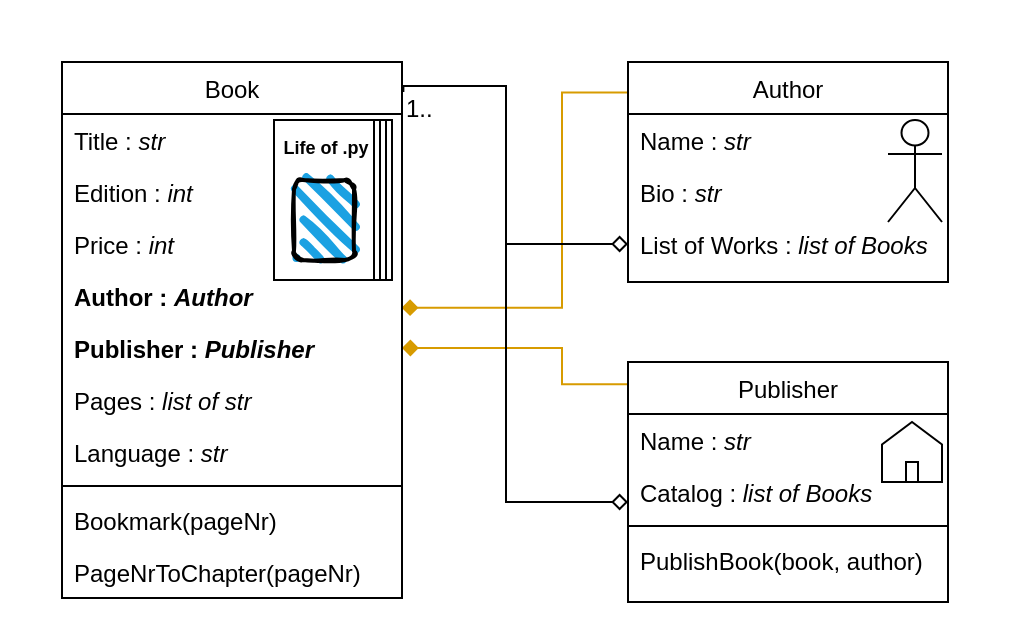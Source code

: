 <mxfile version="13.6.6" type="device"><diagram id="C5RBs43oDa-KdzZeNtuy" name="Page-1"><mxGraphModel dx="593" dy="542" grid="1" gridSize="10" guides="1" tooltips="1" connect="1" arrows="1" fold="1" page="1" pageScale="1" pageWidth="827" pageHeight="1169" math="0" shadow="0"><root><mxCell id="WIyWlLk6GJQsqaUBKTNV-0"/><mxCell id="WIyWlLk6GJQsqaUBKTNV-1" parent="WIyWlLk6GJQsqaUBKTNV-0"/><mxCell id="AhLd6UX4hDye3YUmvzN3-66" value="" style="endArrow=none;shadow=0;strokeWidth=1;rounded=0;endFill=0;edgeStyle=elbowEdgeStyle;elbow=horizontal;exitX=0.999;exitY=0.724;exitDx=0;exitDy=0;exitPerimeter=0;entryX=0.009;entryY=0.139;entryDx=0;entryDy=0;entryPerimeter=0;startArrow=diamond;startFill=1;fillColor=#ffe6cc;strokeColor=#d79b00;" parent="WIyWlLk6GJQsqaUBKTNV-1" source="AhLd6UX4hDye3YUmvzN3-55" target="AhLd6UX4hDye3YUmvzN3-38" edge="1"><mxGeometry x="0.5" y="41" relative="1" as="geometry"><mxPoint x="350" y="220" as="sourcePoint"/><mxPoint x="478" y="220" as="targetPoint"/><mxPoint x="-40" y="32" as="offset"/><Array as="points"><mxPoint x="440" y="275"/><mxPoint x="390" y="350"/><mxPoint x="400" y="325"/></Array></mxGeometry></mxCell><mxCell id="AhLd6UX4hDye3YUmvzN3-70" value="" style="endArrow=none;shadow=0;strokeWidth=1;rounded=0;endFill=0;edgeStyle=elbowEdgeStyle;elbow=horizontal;entryX=-0.001;entryY=0.093;entryDx=0;entryDy=0;entryPerimeter=0;startArrow=diamond;startFill=1;fillColor=#ffe6cc;strokeColor=#d79b00;" parent="WIyWlLk6GJQsqaUBKTNV-1" source="AhLd6UX4hDye3YUmvzN3-57" target="AhLd6UX4hDye3YUmvzN3-44" edge="1"><mxGeometry x="0.5" y="41" relative="1" as="geometry"><mxPoint x="370.0" y="487.534" as="sourcePoint"/><mxPoint x="461.6" y="430" as="targetPoint"/><mxPoint x="-40" y="32" as="offset"/><Array as="points"><mxPoint x="440" y="403"/><mxPoint x="410.16" y="454.71"/><mxPoint x="420.16" y="429.71"/></Array></mxGeometry></mxCell><mxCell id="AhLd6UX4hDye3YUmvzN3-74" value="" style="endArrow=none;shadow=0;strokeWidth=1;rounded=0;endFill=0;edgeStyle=elbowEdgeStyle;elbow=horizontal;exitX=0;exitY=0.5;exitDx=0;exitDy=0;startArrow=diamond;startFill=0;" parent="WIyWlLk6GJQsqaUBKTNV-1" source="AhLd6UX4hDye3YUmvzN3-41" edge="1"><mxGeometry x="0.5" y="41" relative="1" as="geometry"><mxPoint x="300" y="200" as="sourcePoint"/><mxPoint x="360" y="272" as="targetPoint"/><mxPoint x="-40" y="32" as="offset"/><Array as="points"><mxPoint x="412" y="310"/></Array></mxGeometry></mxCell><mxCell id="AhLd6UX4hDye3YUmvzN3-75" value="1.." style="resizable=0;align=left;verticalAlign=bottom;labelBackgroundColor=none;fontSize=12;" parent="AhLd6UX4hDye3YUmvzN3-74" connectable="0" vertex="1"><mxGeometry x="-1" relative="1" as="geometry"><mxPoint x="-113" y="-59" as="offset"/></mxGeometry></mxCell><mxCell id="AhLd6UX4hDye3YUmvzN3-80" value="" style="endArrow=diamond;html=1;edgeStyle=orthogonalEdgeStyle;rounded=0;exitX=1.004;exitY=0.056;exitDx=0;exitDy=0;exitPerimeter=0;endFill=0;" parent="WIyWlLk6GJQsqaUBKTNV-1" source="AhLd6UX4hDye3YUmvzN3-32" target="AhLd6UX4hDye3YUmvzN3-44" edge="1"><mxGeometry width="50" height="50" relative="1" as="geometry"><mxPoint x="440" y="350" as="sourcePoint"/><mxPoint x="470" y="380" as="targetPoint"/><Array as="points"><mxPoint x="361" y="272"/><mxPoint x="412" y="272"/><mxPoint x="412" y="480"/></Array></mxGeometry></mxCell><mxCell id="AhLd6UX4hDye3YUmvzN3-83" value="" style="shape=umlActor;verticalLabelPosition=bottom;verticalAlign=top;html=1;outlineConnect=0;" parent="WIyWlLk6GJQsqaUBKTNV-1" vertex="1"><mxGeometry x="603" y="289" width="27" height="51" as="geometry"/></mxCell><mxCell id="AhLd6UX4hDye3YUmvzN3-103" value="" style="group" parent="WIyWlLk6GJQsqaUBKTNV-1" vertex="1" connectable="0"><mxGeometry x="600" y="440" width="30" height="30" as="geometry"/></mxCell><mxCell id="AhLd6UX4hDye3YUmvzN3-85" value="" style="shape=offPageConnector;whiteSpace=wrap;html=1;rotation=-180;" parent="AhLd6UX4hDye3YUmvzN3-103" vertex="1"><mxGeometry width="30" height="30" as="geometry"/></mxCell><mxCell id="AhLd6UX4hDye3YUmvzN3-89" value="" style="rounded=0;whiteSpace=wrap;html=1;" parent="AhLd6UX4hDye3YUmvzN3-103" vertex="1"><mxGeometry x="12" y="20.0" width="6" height="10.0" as="geometry"/></mxCell><mxCell id="AhLd6UX4hDye3YUmvzN3-32" value="Book" style="swimlane;fontStyle=0;align=center;verticalAlign=top;childLayout=stackLayout;horizontal=1;startSize=26;horizontalStack=0;resizeParent=1;resizeLast=0;collapsible=1;marginBottom=0;rounded=0;shadow=0;strokeWidth=1;" parent="WIyWlLk6GJQsqaUBKTNV-1" vertex="1"><mxGeometry x="190" y="260" width="170" height="268" as="geometry"><mxRectangle x="230" y="140" width="160" height="26" as="alternateBounds"/></mxGeometry></mxCell><mxCell id="AhLd6UX4hDye3YUmvzN3-33" value="Title : &lt;i&gt;str&amp;nbsp;&lt;/i&gt;" style="text;align=left;verticalAlign=top;spacingLeft=4;spacingRight=4;overflow=hidden;rotatable=0;points=[[0,0.5],[1,0.5]];portConstraint=eastwest;html=1;" parent="AhLd6UX4hDye3YUmvzN3-32" vertex="1"><mxGeometry y="26" width="170" height="26" as="geometry"/></mxCell><mxCell id="AhLd6UX4hDye3YUmvzN3-34" value="Edition : &lt;i&gt;int&amp;nbsp;&lt;/i&gt;" style="text;align=left;verticalAlign=top;spacingLeft=4;spacingRight=4;overflow=hidden;rotatable=0;points=[[0,0.5],[1,0.5]];portConstraint=eastwest;rounded=0;shadow=0;html=1;" parent="AhLd6UX4hDye3YUmvzN3-32" vertex="1"><mxGeometry y="52" width="170" height="26" as="geometry"/></mxCell><mxCell id="AhLd6UX4hDye3YUmvzN3-35" value="Price : &lt;i&gt;int&amp;nbsp;&lt;/i&gt;&lt;span&gt;&lt;/span&gt;&lt;span&gt;&lt;/span&gt;" style="text;align=left;verticalAlign=top;spacingLeft=4;spacingRight=4;overflow=hidden;rotatable=0;points=[[0,0.5],[1,0.5]];portConstraint=eastwest;rounded=0;shadow=0;html=1;" parent="AhLd6UX4hDye3YUmvzN3-32" vertex="1"><mxGeometry y="78" width="170" height="26" as="geometry"/></mxCell><mxCell id="AhLd6UX4hDye3YUmvzN3-55" value="Author : &lt;i&gt;Author&amp;nbsp;&lt;/i&gt;" style="text;align=left;verticalAlign=top;spacingLeft=4;spacingRight=4;overflow=hidden;rotatable=0;points=[[0,0.5],[1,0.5]];portConstraint=eastwest;rounded=0;shadow=0;html=1;fontStyle=1" parent="AhLd6UX4hDye3YUmvzN3-32" vertex="1"><mxGeometry y="104" width="170" height="26" as="geometry"/></mxCell><mxCell id="AhLd6UX4hDye3YUmvzN3-57" value="Publisher : &lt;i&gt;Publisher&amp;nbsp;&lt;/i&gt;" style="text;align=left;verticalAlign=top;spacingLeft=4;spacingRight=4;overflow=hidden;rotatable=0;points=[[0,0.5],[1,0.5]];portConstraint=eastwest;rounded=0;shadow=0;html=1;fontStyle=1" parent="AhLd6UX4hDye3YUmvzN3-32" vertex="1"><mxGeometry y="130" width="170" height="26" as="geometry"/></mxCell><mxCell id="AhLd6UX4hDye3YUmvzN3-59" value="Pages : &lt;i&gt;list of str&amp;nbsp;&lt;/i&gt;" style="text;align=left;verticalAlign=top;spacingLeft=4;spacingRight=4;overflow=hidden;rotatable=0;points=[[0,0.5],[1,0.5]];portConstraint=eastwest;rounded=0;shadow=0;html=1;" parent="AhLd6UX4hDye3YUmvzN3-32" vertex="1"><mxGeometry y="156" width="170" height="26" as="geometry"/></mxCell><mxCell id="AhLd6UX4hDye3YUmvzN3-82" value="Language : &lt;i&gt;str&amp;nbsp;&lt;/i&gt;" style="text;align=left;verticalAlign=top;spacingLeft=4;spacingRight=4;overflow=hidden;rotatable=0;points=[[0,0.5],[1,0.5]];portConstraint=eastwest;rounded=0;shadow=0;html=1;" parent="AhLd6UX4hDye3YUmvzN3-32" vertex="1"><mxGeometry y="182" width="170" height="26" as="geometry"/></mxCell><mxCell id="AhLd6UX4hDye3YUmvzN3-36" value="" style="line;html=1;strokeWidth=1;align=left;verticalAlign=middle;spacingTop=-1;spacingLeft=3;spacingRight=3;rotatable=0;labelPosition=right;points=[];portConstraint=eastwest;" parent="AhLd6UX4hDye3YUmvzN3-32" vertex="1"><mxGeometry y="208" width="170" height="8" as="geometry"/></mxCell><mxCell id="AhLd6UX4hDye3YUmvzN3-37" value="Bookmark(pageNr)" style="text;align=left;verticalAlign=top;spacingLeft=4;spacingRight=4;overflow=hidden;rotatable=0;points=[[0,0.5],[1,0.5]];portConstraint=eastwest;" parent="AhLd6UX4hDye3YUmvzN3-32" vertex="1"><mxGeometry y="216" width="170" height="26" as="geometry"/></mxCell><mxCell id="AhLd6UX4hDye3YUmvzN3-81" value="PageNrToChapter(pageNr)" style="text;align=left;verticalAlign=top;spacingLeft=4;spacingRight=4;overflow=hidden;rotatable=0;points=[[0,0.5],[1,0.5]];portConstraint=eastwest;" parent="AhLd6UX4hDye3YUmvzN3-32" vertex="1"><mxGeometry y="242" width="170" height="26" as="geometry"/></mxCell><mxCell id="AhLd6UX4hDye3YUmvzN3-44" value="Publisher" style="swimlane;fontStyle=0;align=center;verticalAlign=top;childLayout=stackLayout;horizontal=1;startSize=26;horizontalStack=0;resizeParent=1;resizeLast=0;collapsible=1;marginBottom=0;rounded=0;shadow=0;strokeWidth=1;" parent="WIyWlLk6GJQsqaUBKTNV-1" vertex="1"><mxGeometry x="473" y="410" width="160" height="120" as="geometry"><mxRectangle x="230" y="140" width="160" height="26" as="alternateBounds"/></mxGeometry></mxCell><mxCell id="AhLd6UX4hDye3YUmvzN3-45" value="Name : &lt;i&gt;str&amp;nbsp;&lt;/i&gt;" style="text;align=left;verticalAlign=top;spacingLeft=4;spacingRight=4;overflow=hidden;rotatable=0;points=[[0,0.5],[1,0.5]];portConstraint=eastwest;html=1;" parent="AhLd6UX4hDye3YUmvzN3-44" vertex="1"><mxGeometry y="26" width="160" height="26" as="geometry"/></mxCell><mxCell id="AhLd6UX4hDye3YUmvzN3-46" value="Catalog : &lt;i&gt;list of Books&amp;nbsp;&lt;/i&gt;" style="text;align=left;verticalAlign=top;spacingLeft=4;spacingRight=4;overflow=hidden;rotatable=0;points=[[0,0.5],[1,0.5]];portConstraint=eastwest;rounded=0;shadow=0;html=1;" parent="AhLd6UX4hDye3YUmvzN3-44" vertex="1"><mxGeometry y="52" width="160" height="26" as="geometry"/></mxCell><mxCell id="AhLd6UX4hDye3YUmvzN3-48" value="" style="line;html=1;strokeWidth=1;align=left;verticalAlign=middle;spacingTop=-1;spacingLeft=3;spacingRight=3;rotatable=0;labelPosition=right;points=[];portConstraint=eastwest;" parent="AhLd6UX4hDye3YUmvzN3-44" vertex="1"><mxGeometry y="78" width="160" height="8" as="geometry"/></mxCell><mxCell id="AhLd6UX4hDye3YUmvzN3-49" value="PublishBook(book, author)" style="text;align=left;verticalAlign=top;spacingLeft=4;spacingRight=4;overflow=hidden;rotatable=0;points=[[0,0.5],[1,0.5]];portConstraint=eastwest;" parent="AhLd6UX4hDye3YUmvzN3-44" vertex="1"><mxGeometry y="86" width="160" height="26" as="geometry"/></mxCell><mxCell id="AhLd6UX4hDye3YUmvzN3-38" value="Author" style="swimlane;fontStyle=0;align=center;verticalAlign=top;childLayout=stackLayout;horizontal=1;startSize=26;horizontalStack=0;resizeParent=1;resizeLast=0;collapsible=1;marginBottom=0;rounded=0;shadow=0;strokeWidth=1;" parent="WIyWlLk6GJQsqaUBKTNV-1" vertex="1"><mxGeometry x="473" y="260" width="160" height="110" as="geometry"><mxRectangle x="230" y="140" width="160" height="26" as="alternateBounds"/></mxGeometry></mxCell><mxCell id="AhLd6UX4hDye3YUmvzN3-39" value="Name : &lt;i&gt;str&amp;nbsp;&lt;/i&gt;" style="text;align=left;verticalAlign=top;spacingLeft=4;spacingRight=4;overflow=hidden;rotatable=0;points=[[0,0.5],[1,0.5]];portConstraint=eastwest;html=1;" parent="AhLd6UX4hDye3YUmvzN3-38" vertex="1"><mxGeometry y="26" width="160" height="26" as="geometry"/></mxCell><mxCell id="AhLd6UX4hDye3YUmvzN3-54" value="Bio : &lt;i&gt;str&amp;nbsp;&lt;/i&gt;" style="text;align=left;verticalAlign=top;spacingLeft=4;spacingRight=4;overflow=hidden;rotatable=0;points=[[0,0.5],[1,0.5]];portConstraint=eastwest;rounded=0;shadow=0;html=1;" parent="AhLd6UX4hDye3YUmvzN3-38" vertex="1"><mxGeometry y="52" width="160" height="26" as="geometry"/></mxCell><mxCell id="AhLd6UX4hDye3YUmvzN3-41" value="List of Works : &lt;i&gt;list of Books&lt;/i&gt;" style="text;align=left;verticalAlign=top;spacingLeft=4;spacingRight=4;overflow=hidden;rotatable=0;points=[[0,0.5],[1,0.5]];portConstraint=eastwest;rounded=0;shadow=0;html=1;" parent="AhLd6UX4hDye3YUmvzN3-38" vertex="1"><mxGeometry y="78" width="160" height="26" as="geometry"/></mxCell><mxCell id="AhLd6UX4hDye3YUmvzN3-104" value="" style="group" parent="WIyWlLk6GJQsqaUBKTNV-1" vertex="1" connectable="0"><mxGeometry x="296" y="289" width="59" height="80" as="geometry"/></mxCell><mxCell id="AhLd6UX4hDye3YUmvzN3-95" value="" style="whiteSpace=wrap;html=1;" parent="AhLd6UX4hDye3YUmvzN3-104" vertex="1"><mxGeometry width="59" height="80" as="geometry"/></mxCell><mxCell id="AhLd6UX4hDye3YUmvzN3-96" value="" style="whiteSpace=wrap;html=1;" parent="AhLd6UX4hDye3YUmvzN3-104" vertex="1"><mxGeometry width="56" height="80" as="geometry"/></mxCell><mxCell id="AhLd6UX4hDye3YUmvzN3-97" value="" style="whiteSpace=wrap;html=1;" parent="AhLd6UX4hDye3YUmvzN3-104" vertex="1"><mxGeometry width="53" height="80" as="geometry"/></mxCell><mxCell id="AhLd6UX4hDye3YUmvzN3-98" value="" style="whiteSpace=wrap;html=1;" parent="AhLd6UX4hDye3YUmvzN3-104" vertex="1"><mxGeometry width="50" height="80" as="geometry"/></mxCell><mxCell id="AhLd6UX4hDye3YUmvzN3-100" value="" style="rounded=1;whiteSpace=wrap;html=1;strokeWidth=2;fillWeight=4;hachureGap=8;hachureAngle=45;fillColor=#1ba1e2;sketch=1;" parent="AhLd6UX4hDye3YUmvzN3-104" vertex="1"><mxGeometry x="10" y="30" width="30" height="40" as="geometry"/></mxCell><mxCell id="AhLd6UX4hDye3YUmvzN3-101" value="&lt;font style=&quot;font-size: 9px;&quot;&gt;Life of .py&lt;/font&gt;" style="text;html=1;strokeColor=none;fillColor=none;align=center;verticalAlign=middle;whiteSpace=wrap;rounded=0;fontSize=9;fontStyle=1" parent="AhLd6UX4hDye3YUmvzN3-104" vertex="1"><mxGeometry x="1" y="4" width="50" height="20" as="geometry"/></mxCell><mxCell id="g3GOoUnRtSNbAlQfxzu--0" value="" style="rounded=0;whiteSpace=wrap;html=1;opacity=0;" vertex="1" parent="WIyWlLk6GJQsqaUBKTNV-1"><mxGeometry x="160" y="230" width="510" height="310" as="geometry"/></mxCell></root></mxGraphModel></diagram></mxfile>